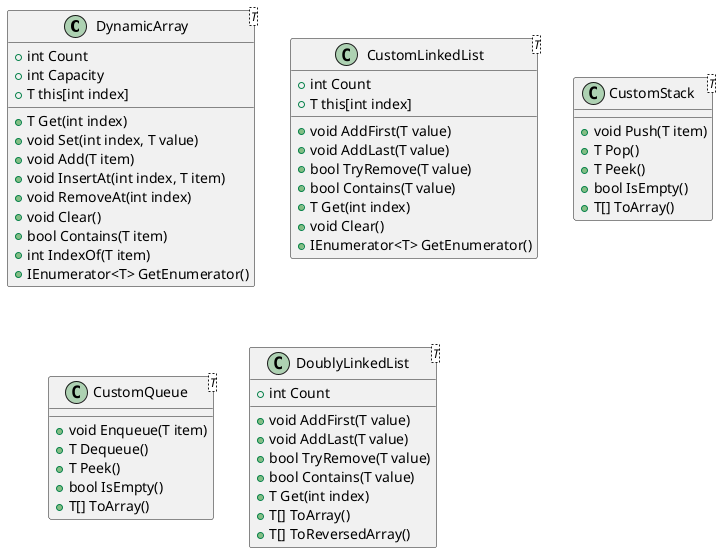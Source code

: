 @startuml
class DynamicArray<T> {
  +int Count
  +int Capacity
  +T Get(int index)
  +void Set(int index, T value)
  +void Add(T item)
  +void InsertAt(int index, T item)
  +void RemoveAt(int index)
  +void Clear()
  +bool Contains(T item)
  +int IndexOf(T item)
  +T this[int index]
  +IEnumerator<T> GetEnumerator()
}
class CustomLinkedList<T> {
  +int Count
  +void AddFirst(T value)
  +void AddLast(T value)
  +bool TryRemove(T value)
  +bool Contains(T value)
  +T Get(int index)
  +void Clear()
  +T this[int index]
  +IEnumerator<T> GetEnumerator()
}
class CustomStack<T> {
  +void Push(T item)
  +T Pop()
  +T Peek()
  +bool IsEmpty()
  +T[] ToArray()
}
class CustomQueue<T> {
  +void Enqueue(T item)
  +T Dequeue()
  +T Peek()
  +bool IsEmpty()
  +T[] ToArray()
}
class DoublyLinkedList<T> {
  +int Count
  +void AddFirst(T value)
  +void AddLast(T value)
  +bool TryRemove(T value)
  +bool Contains(T value)
  +T Get(int index)
  +T[] ToArray()
  +T[] ToReversedArray()
}
@enduml
